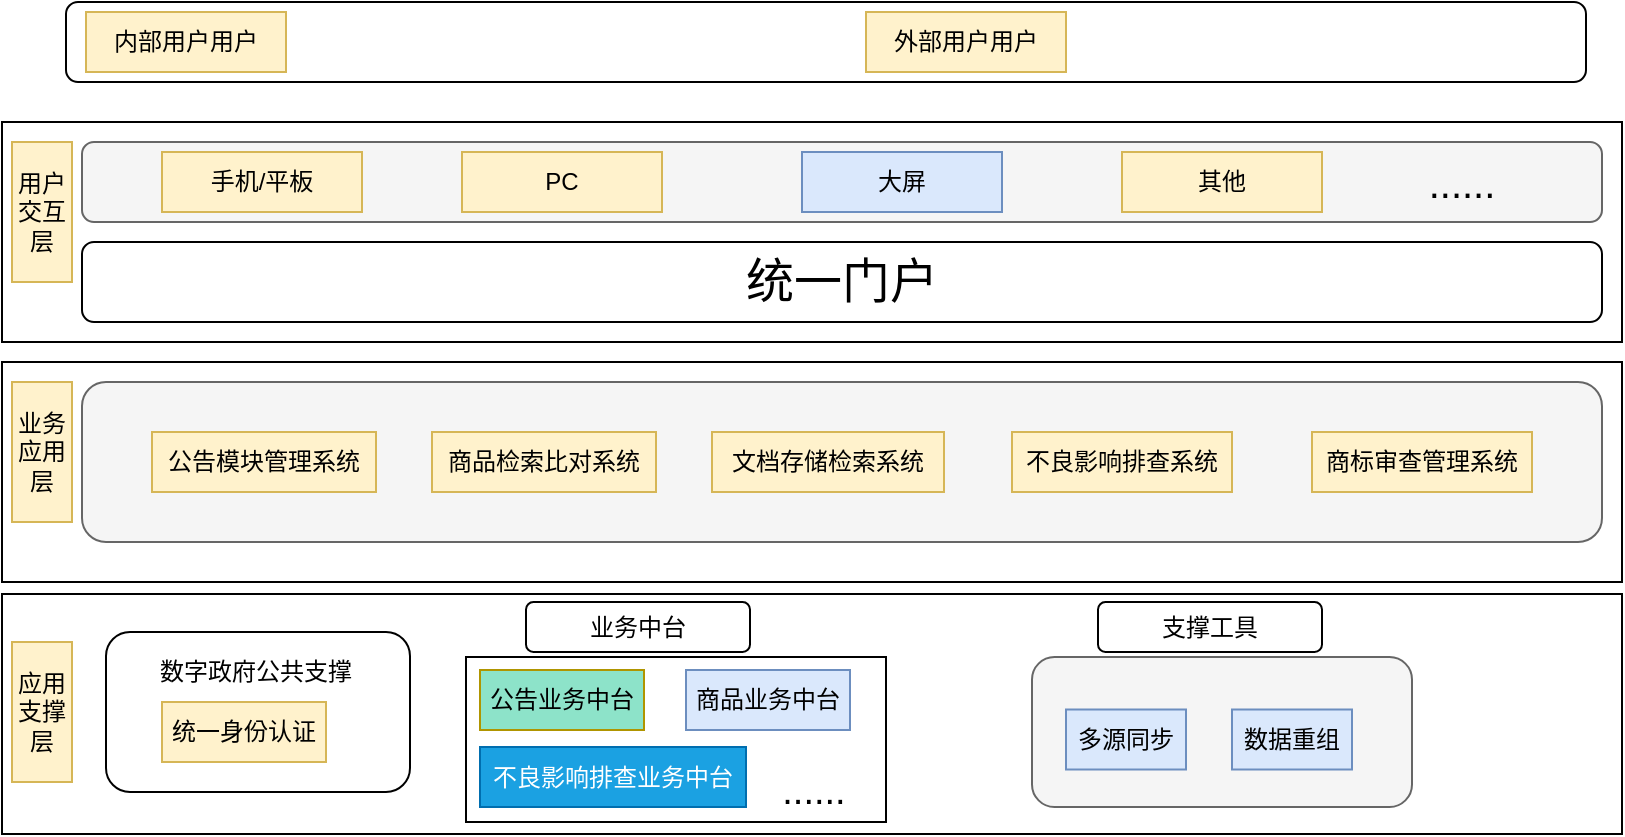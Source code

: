 <mxfile version="21.1.5" type="github">
  <diagram name="第 1 页" id="gf264nv1QYMSFv3LLXOR">
    <mxGraphModel dx="954" dy="552" grid="1" gridSize="10" guides="1" tooltips="1" connect="1" arrows="1" fold="1" page="1" pageScale="1" pageWidth="827" pageHeight="1169" math="0" shadow="0">
      <root>
        <mxCell id="0" />
        <mxCell id="1" parent="0" />
        <mxCell id="Qr9r0tyXiFhsWDQZmAty-9" value="" style="rounded=0;whiteSpace=wrap;html=1;" vertex="1" parent="1">
          <mxGeometry x="8" y="100" width="810" height="110" as="geometry" />
        </mxCell>
        <mxCell id="Qr9r0tyXiFhsWDQZmAty-1" value="" style="rounded=1;whiteSpace=wrap;html=1;" vertex="1" parent="1">
          <mxGeometry x="40" y="40" width="760" height="40" as="geometry" />
        </mxCell>
        <mxCell id="Qr9r0tyXiFhsWDQZmAty-3" value="内部用户用户" style="text;html=1;strokeColor=#d6b656;fillColor=#fff2cc;align=center;verticalAlign=middle;whiteSpace=wrap;rounded=0;" vertex="1" parent="1">
          <mxGeometry x="50" y="45" width="100" height="30" as="geometry" />
        </mxCell>
        <mxCell id="Qr9r0tyXiFhsWDQZmAty-4" value="外部用户用户" style="text;html=1;strokeColor=#d6b656;fillColor=#fff2cc;align=center;verticalAlign=middle;whiteSpace=wrap;rounded=0;" vertex="1" parent="1">
          <mxGeometry x="440" y="45" width="100" height="30" as="geometry" />
        </mxCell>
        <mxCell id="Qr9r0tyXiFhsWDQZmAty-6" value="" style="rounded=1;whiteSpace=wrap;html=1;fillColor=#f5f5f5;strokeColor=#666666;fontColor=#333333;" vertex="1" parent="1">
          <mxGeometry x="48" y="110" width="760" height="40" as="geometry" />
        </mxCell>
        <mxCell id="Qr9r0tyXiFhsWDQZmAty-7" value="手机/平板" style="text;html=1;strokeColor=#d6b656;fillColor=#fff2cc;align=center;verticalAlign=middle;whiteSpace=wrap;rounded=0;" vertex="1" parent="1">
          <mxGeometry x="88" y="115" width="100" height="30" as="geometry" />
        </mxCell>
        <mxCell id="Qr9r0tyXiFhsWDQZmAty-8" value="其他" style="text;html=1;strokeColor=#d6b656;fillColor=#fff2cc;align=center;verticalAlign=middle;whiteSpace=wrap;rounded=0;" vertex="1" parent="1">
          <mxGeometry x="568" y="115" width="100" height="30" as="geometry" />
        </mxCell>
        <mxCell id="Qr9r0tyXiFhsWDQZmAty-10" value="用户交互层" style="text;html=1;strokeColor=#d6b656;fillColor=#fff2cc;align=center;verticalAlign=middle;whiteSpace=wrap;rounded=0;" vertex="1" parent="1">
          <mxGeometry x="13" y="110" width="30" height="70" as="geometry" />
        </mxCell>
        <mxCell id="Qr9r0tyXiFhsWDQZmAty-11" value="大屏" style="text;html=1;strokeColor=#6c8ebf;fillColor=#dae8fc;align=center;verticalAlign=middle;whiteSpace=wrap;rounded=0;" vertex="1" parent="1">
          <mxGeometry x="408" y="115" width="100" height="30" as="geometry" />
        </mxCell>
        <mxCell id="Qr9r0tyXiFhsWDQZmAty-12" value="PC" style="text;html=1;strokeColor=#d6b656;fillColor=#fff2cc;align=center;verticalAlign=middle;whiteSpace=wrap;rounded=0;" vertex="1" parent="1">
          <mxGeometry x="238" y="115" width="100" height="30" as="geometry" />
        </mxCell>
        <mxCell id="Qr9r0tyXiFhsWDQZmAty-13" value="&lt;font style=&quot;font-size: 20px;&quot;&gt;......&lt;/font&gt;" style="text;html=1;strokeColor=none;fillColor=none;align=center;verticalAlign=middle;whiteSpace=wrap;rounded=0;" vertex="1" parent="1">
          <mxGeometry x="708" y="115" width="60" height="30" as="geometry" />
        </mxCell>
        <mxCell id="Qr9r0tyXiFhsWDQZmAty-14" value="&lt;font style=&quot;font-size: 24px;&quot;&gt;统一门户&lt;/font&gt;" style="rounded=1;whiteSpace=wrap;html=1;" vertex="1" parent="1">
          <mxGeometry x="48" y="160" width="760" height="40" as="geometry" />
        </mxCell>
        <mxCell id="Qr9r0tyXiFhsWDQZmAty-15" value="" style="rounded=0;whiteSpace=wrap;html=1;" vertex="1" parent="1">
          <mxGeometry x="8" y="220" width="810" height="110" as="geometry" />
        </mxCell>
        <mxCell id="Qr9r0tyXiFhsWDQZmAty-16" value="" style="rounded=1;whiteSpace=wrap;html=1;fillColor=#f5f5f5;strokeColor=#666666;fontColor=#333333;" vertex="1" parent="1">
          <mxGeometry x="48" y="230" width="760" height="80" as="geometry" />
        </mxCell>
        <mxCell id="Qr9r0tyXiFhsWDQZmAty-17" value="公告模块管理系统" style="text;html=1;strokeColor=#d6b656;fillColor=#fff2cc;align=center;verticalAlign=middle;whiteSpace=wrap;rounded=0;" vertex="1" parent="1">
          <mxGeometry x="83" y="255" width="112" height="30" as="geometry" />
        </mxCell>
        <mxCell id="Qr9r0tyXiFhsWDQZmAty-18" value="不良影响排查系统" style="text;html=1;strokeColor=#d6b656;fillColor=#fff2cc;align=center;verticalAlign=middle;whiteSpace=wrap;rounded=0;" vertex="1" parent="1">
          <mxGeometry x="513" y="255" width="110" height="30" as="geometry" />
        </mxCell>
        <mxCell id="Qr9r0tyXiFhsWDQZmAty-19" value="业务应用层" style="text;html=1;strokeColor=#d6b656;fillColor=#fff2cc;align=center;verticalAlign=middle;whiteSpace=wrap;rounded=0;" vertex="1" parent="1">
          <mxGeometry x="13" y="230" width="30" height="70" as="geometry" />
        </mxCell>
        <mxCell id="Qr9r0tyXiFhsWDQZmAty-20" value="文档存储检索系统" style="text;html=1;strokeColor=#d6b656;fillColor=#fff2cc;align=center;verticalAlign=middle;whiteSpace=wrap;rounded=0;" vertex="1" parent="1">
          <mxGeometry x="363" y="255" width="116" height="30" as="geometry" />
        </mxCell>
        <mxCell id="Qr9r0tyXiFhsWDQZmAty-21" value="商品检索比对系统" style="text;html=1;strokeColor=#d6b656;fillColor=#fff2cc;align=center;verticalAlign=middle;whiteSpace=wrap;rounded=0;" vertex="1" parent="1">
          <mxGeometry x="223" y="255" width="112" height="30" as="geometry" />
        </mxCell>
        <mxCell id="Qr9r0tyXiFhsWDQZmAty-24" value="商标审查管理系统" style="text;html=1;strokeColor=#d6b656;fillColor=#fff2cc;align=center;verticalAlign=middle;whiteSpace=wrap;rounded=0;" vertex="1" parent="1">
          <mxGeometry x="663" y="255" width="110" height="30" as="geometry" />
        </mxCell>
        <mxCell id="Qr9r0tyXiFhsWDQZmAty-25" value="" style="rounded=0;whiteSpace=wrap;html=1;" vertex="1" parent="1">
          <mxGeometry x="8" y="336" width="810" height="120" as="geometry" />
        </mxCell>
        <mxCell id="Qr9r0tyXiFhsWDQZmAty-26" value="应用支撑层" style="text;html=1;strokeColor=#d6b656;fillColor=#fff2cc;align=center;verticalAlign=middle;whiteSpace=wrap;rounded=0;" vertex="1" parent="1">
          <mxGeometry x="13" y="360" width="30" height="70" as="geometry" />
        </mxCell>
        <mxCell id="Qr9r0tyXiFhsWDQZmAty-27" value="" style="rounded=1;whiteSpace=wrap;html=1;" vertex="1" parent="1">
          <mxGeometry x="60" y="355" width="152" height="80" as="geometry" />
        </mxCell>
        <mxCell id="Qr9r0tyXiFhsWDQZmAty-28" value="数字政府公共支撑" style="text;html=1;strokeColor=none;fillColor=none;align=center;verticalAlign=middle;whiteSpace=wrap;rounded=0;" vertex="1" parent="1">
          <mxGeometry x="83" y="360" width="104" height="30" as="geometry" />
        </mxCell>
        <mxCell id="Qr9r0tyXiFhsWDQZmAty-29" value="统一身份认证" style="text;html=1;strokeColor=#d6b656;fillColor=#fff2cc;align=center;verticalAlign=middle;whiteSpace=wrap;rounded=0;" vertex="1" parent="1">
          <mxGeometry x="88" y="390" width="82" height="30" as="geometry" />
        </mxCell>
        <mxCell id="Qr9r0tyXiFhsWDQZmAty-31" value="业务中台" style="rounded=1;whiteSpace=wrap;html=1;" vertex="1" parent="1">
          <mxGeometry x="270" y="340" width="112" height="25" as="geometry" />
        </mxCell>
        <mxCell id="Qr9r0tyXiFhsWDQZmAty-32" value="" style="rounded=0;whiteSpace=wrap;html=1;" vertex="1" parent="1">
          <mxGeometry x="240" y="367.5" width="210" height="82.5" as="geometry" />
        </mxCell>
        <mxCell id="Qr9r0tyXiFhsWDQZmAty-34" value="公告业务中台" style="text;html=1;strokeColor=#B09500;fillColor=#8DE3C9;align=center;verticalAlign=middle;whiteSpace=wrap;rounded=0;fontColor=#000000;" vertex="1" parent="1">
          <mxGeometry x="247" y="374" width="82" height="30" as="geometry" />
        </mxCell>
        <mxCell id="Qr9r0tyXiFhsWDQZmAty-35" value="商品业务中台" style="text;html=1;strokeColor=#6c8ebf;fillColor=#dae8fc;align=center;verticalAlign=middle;whiteSpace=wrap;rounded=0;" vertex="1" parent="1">
          <mxGeometry x="350" y="374" width="82" height="30" as="geometry" />
        </mxCell>
        <mxCell id="Qr9r0tyXiFhsWDQZmAty-36" value="不良影响排查业务中台" style="text;html=1;strokeColor=#006EAF;fillColor=#1ba1e2;align=center;verticalAlign=middle;whiteSpace=wrap;rounded=0;fontColor=#ffffff;" vertex="1" parent="1">
          <mxGeometry x="247" y="412.5" width="133" height="30" as="geometry" />
        </mxCell>
        <mxCell id="Qr9r0tyXiFhsWDQZmAty-37" value="&lt;font style=&quot;font-size: 19px;&quot;&gt;......&lt;/font&gt;" style="text;html=1;strokeColor=none;fillColor=none;align=center;verticalAlign=middle;whiteSpace=wrap;rounded=0;" vertex="1" parent="1">
          <mxGeometry x="384" y="420" width="60" height="30" as="geometry" />
        </mxCell>
        <mxCell id="Qr9r0tyXiFhsWDQZmAty-38" value="" style="rounded=1;whiteSpace=wrap;html=1;fillColor=#f5f5f5;fontColor=#333333;strokeColor=#666666;" vertex="1" parent="1">
          <mxGeometry x="523" y="367.5" width="190" height="75" as="geometry" />
        </mxCell>
        <mxCell id="Qr9r0tyXiFhsWDQZmAty-39" value="多源同步" style="text;html=1;align=center;verticalAlign=middle;whiteSpace=wrap;rounded=0;fillColor=#dae8fc;strokeColor=#6c8ebf;" vertex="1" parent="1">
          <mxGeometry x="540" y="393.75" width="60" height="30" as="geometry" />
        </mxCell>
        <mxCell id="Qr9r0tyXiFhsWDQZmAty-40" value="数据重组" style="text;html=1;align=center;verticalAlign=middle;whiteSpace=wrap;rounded=0;fillColor=#dae8fc;strokeColor=#6c8ebf;" vertex="1" parent="1">
          <mxGeometry x="623" y="393.75" width="60" height="30" as="geometry" />
        </mxCell>
        <mxCell id="Qr9r0tyXiFhsWDQZmAty-41" value="支撑工具" style="rounded=1;whiteSpace=wrap;html=1;" vertex="1" parent="1">
          <mxGeometry x="556" y="340" width="112" height="25" as="geometry" />
        </mxCell>
      </root>
    </mxGraphModel>
  </diagram>
</mxfile>
